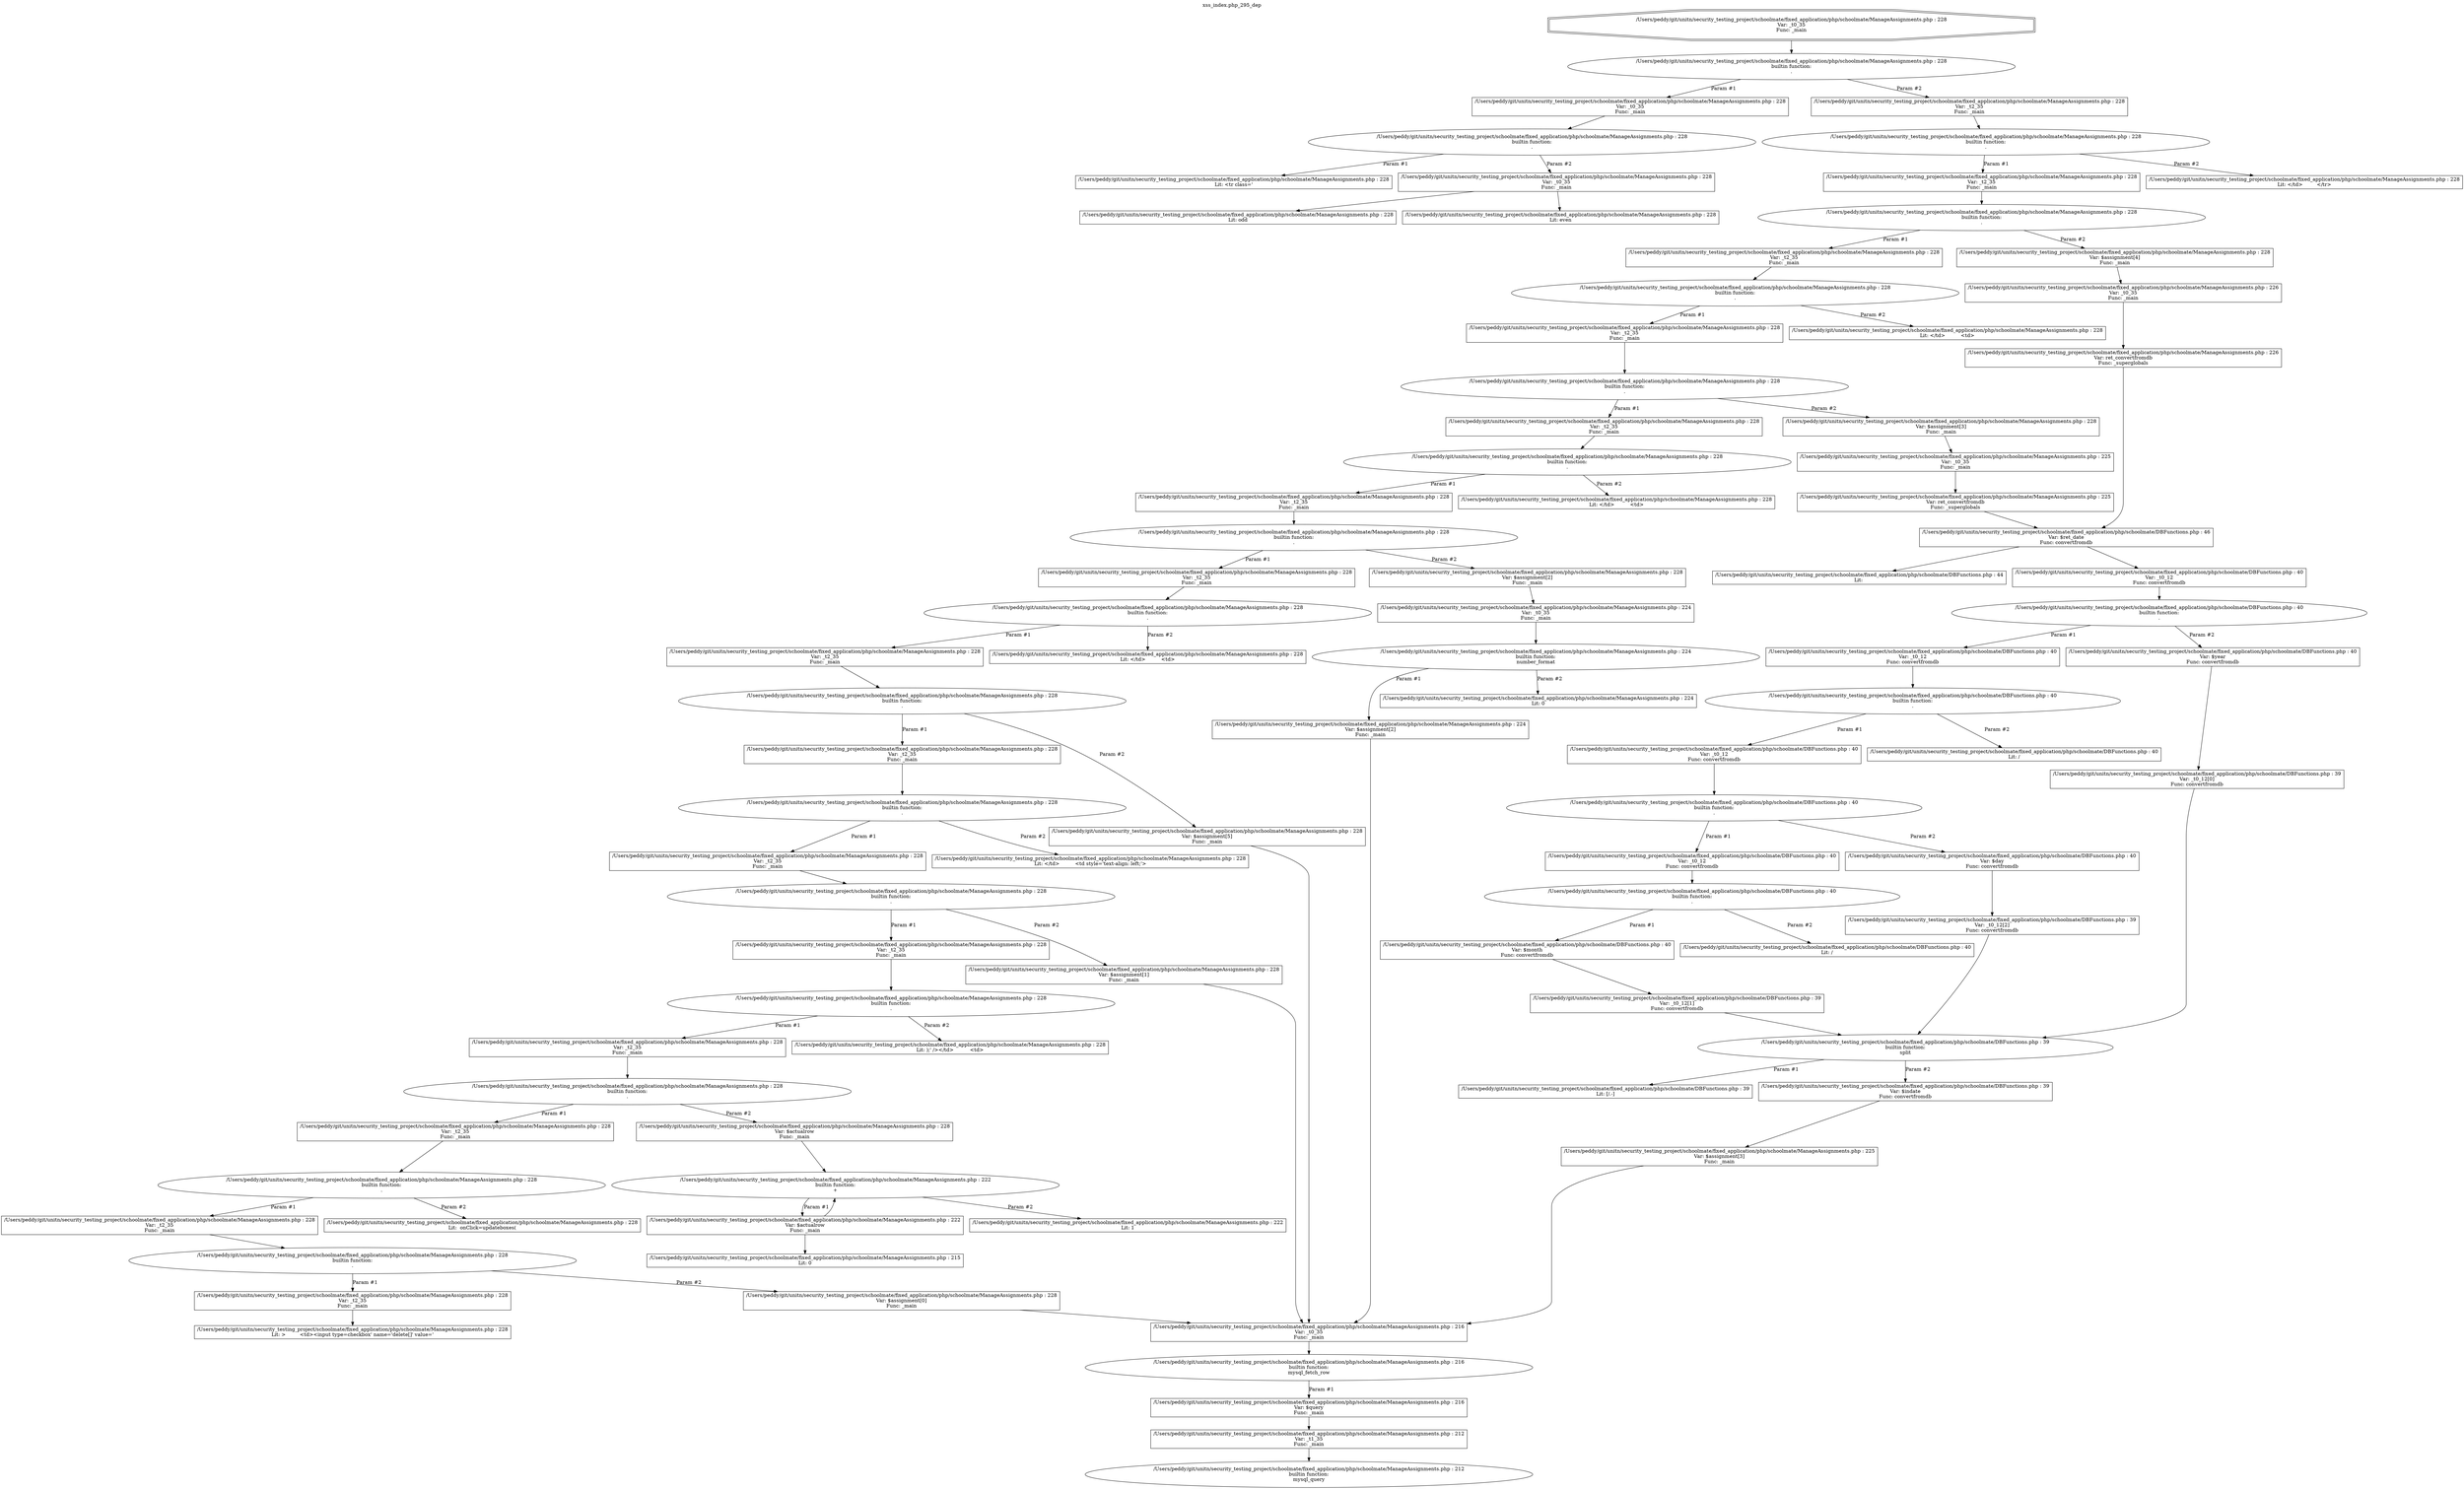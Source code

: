 digraph cfg {
  label="xss_index.php_295_dep";
  labelloc=t;
  n1 [shape=doubleoctagon, label="/Users/peddy/git/unitn/security_testing_project/schoolmate/fixed_application/php/schoolmate/ManageAssignments.php : 228\nVar: _t0_35\nFunc: _main\n"];
  n2 [shape=ellipse, label="/Users/peddy/git/unitn/security_testing_project/schoolmate/fixed_application/php/schoolmate/ManageAssignments.php : 228\nbuiltin function:\n.\n"];
  n3 [shape=box, label="/Users/peddy/git/unitn/security_testing_project/schoolmate/fixed_application/php/schoolmate/ManageAssignments.php : 228\nVar: _t0_35\nFunc: _main\n"];
  n4 [shape=ellipse, label="/Users/peddy/git/unitn/security_testing_project/schoolmate/fixed_application/php/schoolmate/ManageAssignments.php : 228\nbuiltin function:\n.\n"];
  n5 [shape=box, label="/Users/peddy/git/unitn/security_testing_project/schoolmate/fixed_application/php/schoolmate/ManageAssignments.php : 228\nLit: <tr class='\n"];
  n6 [shape=box, label="/Users/peddy/git/unitn/security_testing_project/schoolmate/fixed_application/php/schoolmate/ManageAssignments.php : 228\nVar: _t0_35\nFunc: _main\n"];
  n7 [shape=box, label="/Users/peddy/git/unitn/security_testing_project/schoolmate/fixed_application/php/schoolmate/ManageAssignments.php : 228\nLit: odd\n"];
  n8 [shape=box, label="/Users/peddy/git/unitn/security_testing_project/schoolmate/fixed_application/php/schoolmate/ManageAssignments.php : 228\nLit: even\n"];
  n9 [shape=box, label="/Users/peddy/git/unitn/security_testing_project/schoolmate/fixed_application/php/schoolmate/ManageAssignments.php : 228\nVar: _t2_35\nFunc: _main\n"];
  n10 [shape=ellipse, label="/Users/peddy/git/unitn/security_testing_project/schoolmate/fixed_application/php/schoolmate/ManageAssignments.php : 228\nbuiltin function:\n.\n"];
  n11 [shape=box, label="/Users/peddy/git/unitn/security_testing_project/schoolmate/fixed_application/php/schoolmate/ManageAssignments.php : 228\nVar: _t2_35\nFunc: _main\n"];
  n12 [shape=ellipse, label="/Users/peddy/git/unitn/security_testing_project/schoolmate/fixed_application/php/schoolmate/ManageAssignments.php : 228\nbuiltin function:\n.\n"];
  n13 [shape=box, label="/Users/peddy/git/unitn/security_testing_project/schoolmate/fixed_application/php/schoolmate/ManageAssignments.php : 228\nVar: _t2_35\nFunc: _main\n"];
  n14 [shape=ellipse, label="/Users/peddy/git/unitn/security_testing_project/schoolmate/fixed_application/php/schoolmate/ManageAssignments.php : 228\nbuiltin function:\n.\n"];
  n15 [shape=box, label="/Users/peddy/git/unitn/security_testing_project/schoolmate/fixed_application/php/schoolmate/ManageAssignments.php : 228\nVar: _t2_35\nFunc: _main\n"];
  n16 [shape=ellipse, label="/Users/peddy/git/unitn/security_testing_project/schoolmate/fixed_application/php/schoolmate/ManageAssignments.php : 228\nbuiltin function:\n.\n"];
  n17 [shape=box, label="/Users/peddy/git/unitn/security_testing_project/schoolmate/fixed_application/php/schoolmate/ManageAssignments.php : 228\nVar: _t2_35\nFunc: _main\n"];
  n18 [shape=ellipse, label="/Users/peddy/git/unitn/security_testing_project/schoolmate/fixed_application/php/schoolmate/ManageAssignments.php : 228\nbuiltin function:\n.\n"];
  n19 [shape=box, label="/Users/peddy/git/unitn/security_testing_project/schoolmate/fixed_application/php/schoolmate/ManageAssignments.php : 228\nVar: _t2_35\nFunc: _main\n"];
  n20 [shape=ellipse, label="/Users/peddy/git/unitn/security_testing_project/schoolmate/fixed_application/php/schoolmate/ManageAssignments.php : 228\nbuiltin function:\n.\n"];
  n21 [shape=box, label="/Users/peddy/git/unitn/security_testing_project/schoolmate/fixed_application/php/schoolmate/ManageAssignments.php : 228\nVar: _t2_35\nFunc: _main\n"];
  n22 [shape=ellipse, label="/Users/peddy/git/unitn/security_testing_project/schoolmate/fixed_application/php/schoolmate/ManageAssignments.php : 228\nbuiltin function:\n.\n"];
  n23 [shape=box, label="/Users/peddy/git/unitn/security_testing_project/schoolmate/fixed_application/php/schoolmate/ManageAssignments.php : 228\nVar: _t2_35\nFunc: _main\n"];
  n24 [shape=ellipse, label="/Users/peddy/git/unitn/security_testing_project/schoolmate/fixed_application/php/schoolmate/ManageAssignments.php : 228\nbuiltin function:\n.\n"];
  n25 [shape=box, label="/Users/peddy/git/unitn/security_testing_project/schoolmate/fixed_application/php/schoolmate/ManageAssignments.php : 228\nVar: _t2_35\nFunc: _main\n"];
  n26 [shape=ellipse, label="/Users/peddy/git/unitn/security_testing_project/schoolmate/fixed_application/php/schoolmate/ManageAssignments.php : 228\nbuiltin function:\n.\n"];
  n27 [shape=box, label="/Users/peddy/git/unitn/security_testing_project/schoolmate/fixed_application/php/schoolmate/ManageAssignments.php : 228\nVar: _t2_35\nFunc: _main\n"];
  n28 [shape=ellipse, label="/Users/peddy/git/unitn/security_testing_project/schoolmate/fixed_application/php/schoolmate/ManageAssignments.php : 228\nbuiltin function:\n.\n"];
  n29 [shape=box, label="/Users/peddy/git/unitn/security_testing_project/schoolmate/fixed_application/php/schoolmate/ManageAssignments.php : 228\nVar: _t2_35\nFunc: _main\n"];
  n30 [shape=ellipse, label="/Users/peddy/git/unitn/security_testing_project/schoolmate/fixed_application/php/schoolmate/ManageAssignments.php : 228\nbuiltin function:\n.\n"];
  n31 [shape=box, label="/Users/peddy/git/unitn/security_testing_project/schoolmate/fixed_application/php/schoolmate/ManageAssignments.php : 228\nVar: _t2_35\nFunc: _main\n"];
  n32 [shape=ellipse, label="/Users/peddy/git/unitn/security_testing_project/schoolmate/fixed_application/php/schoolmate/ManageAssignments.php : 228\nbuiltin function:\n.\n"];
  n33 [shape=box, label="/Users/peddy/git/unitn/security_testing_project/schoolmate/fixed_application/php/schoolmate/ManageAssignments.php : 228\nVar: _t2_35\nFunc: _main\n"];
  n34 [shape=ellipse, label="/Users/peddy/git/unitn/security_testing_project/schoolmate/fixed_application/php/schoolmate/ManageAssignments.php : 228\nbuiltin function:\n.\n"];
  n35 [shape=box, label="/Users/peddy/git/unitn/security_testing_project/schoolmate/fixed_application/php/schoolmate/ManageAssignments.php : 228\nVar: _t2_35\nFunc: _main\n"];
  n36 [shape=ellipse, label="/Users/peddy/git/unitn/security_testing_project/schoolmate/fixed_application/php/schoolmate/ManageAssignments.php : 228\nbuiltin function:\n.\n"];
  n37 [shape=box, label="/Users/peddy/git/unitn/security_testing_project/schoolmate/fixed_application/php/schoolmate/ManageAssignments.php : 228\nVar: _t2_35\nFunc: _main\n"];
  n38 [shape=box, label="/Users/peddy/git/unitn/security_testing_project/schoolmate/fixed_application/php/schoolmate/ManageAssignments.php : 228\nLit: >	  <td><input type=checkbox' name='delete[]' value='\n"];
  n39 [shape=box, label="/Users/peddy/git/unitn/security_testing_project/schoolmate/fixed_application/php/schoolmate/ManageAssignments.php : 228\nVar: $assignment[0]\nFunc: _main\n"];
  n40 [shape=box, label="/Users/peddy/git/unitn/security_testing_project/schoolmate/fixed_application/php/schoolmate/ManageAssignments.php : 216\nVar: _t0_35\nFunc: _main\n"];
  n41 [shape=ellipse, label="/Users/peddy/git/unitn/security_testing_project/schoolmate/fixed_application/php/schoolmate/ManageAssignments.php : 216\nbuiltin function:\nmysql_fetch_row\n"];
  n42 [shape=box, label="/Users/peddy/git/unitn/security_testing_project/schoolmate/fixed_application/php/schoolmate/ManageAssignments.php : 216\nVar: $query\nFunc: _main\n"];
  n43 [shape=box, label="/Users/peddy/git/unitn/security_testing_project/schoolmate/fixed_application/php/schoolmate/ManageAssignments.php : 212\nVar: _t1_35\nFunc: _main\n"];
  n44 [shape=ellipse, label="/Users/peddy/git/unitn/security_testing_project/schoolmate/fixed_application/php/schoolmate/ManageAssignments.php : 212\nbuiltin function:\nmysql_query\n"];
  n45 [shape=box, label="/Users/peddy/git/unitn/security_testing_project/schoolmate/fixed_application/php/schoolmate/ManageAssignments.php : 228\nLit:  onClick=updateboxes(\n"];
  n46 [shape=box, label="/Users/peddy/git/unitn/security_testing_project/schoolmate/fixed_application/php/schoolmate/ManageAssignments.php : 228\nVar: $actualrow\nFunc: _main\n"];
  n47 [shape=ellipse, label="/Users/peddy/git/unitn/security_testing_project/schoolmate/fixed_application/php/schoolmate/ManageAssignments.php : 222\nbuiltin function:\n+\n"];
  n48 [shape=box, label="/Users/peddy/git/unitn/security_testing_project/schoolmate/fixed_application/php/schoolmate/ManageAssignments.php : 222\nVar: $actualrow\nFunc: _main\n"];
  n49 [shape=box, label="/Users/peddy/git/unitn/security_testing_project/schoolmate/fixed_application/php/schoolmate/ManageAssignments.php : 215\nLit: 0\n"];
  n50 [shape=box, label="/Users/peddy/git/unitn/security_testing_project/schoolmate/fixed_application/php/schoolmate/ManageAssignments.php : 222\nLit: 1\n"];
  n51 [shape=box, label="/Users/peddy/git/unitn/security_testing_project/schoolmate/fixed_application/php/schoolmate/ManageAssignments.php : 228\nLit: );' /></td>	  <td>\n"];
  n52 [shape=box, label="/Users/peddy/git/unitn/security_testing_project/schoolmate/fixed_application/php/schoolmate/ManageAssignments.php : 228\nVar: $assignment[1]\nFunc: _main\n"];
  n53 [shape=box, label="/Users/peddy/git/unitn/security_testing_project/schoolmate/fixed_application/php/schoolmate/ManageAssignments.php : 228\nLit: </td>	  <td style='text-align: left;'>\n"];
  n54 [shape=box, label="/Users/peddy/git/unitn/security_testing_project/schoolmate/fixed_application/php/schoolmate/ManageAssignments.php : 228\nVar: $assignment[5]\nFunc: _main\n"];
  n55 [shape=box, label="/Users/peddy/git/unitn/security_testing_project/schoolmate/fixed_application/php/schoolmate/ManageAssignments.php : 228\nLit: </td>	  <td>\n"];
  n56 [shape=box, label="/Users/peddy/git/unitn/security_testing_project/schoolmate/fixed_application/php/schoolmate/ManageAssignments.php : 228\nVar: $assignment[2]\nFunc: _main\n"];
  n57 [shape=box, label="/Users/peddy/git/unitn/security_testing_project/schoolmate/fixed_application/php/schoolmate/ManageAssignments.php : 224\nVar: _t0_35\nFunc: _main\n"];
  n58 [shape=ellipse, label="/Users/peddy/git/unitn/security_testing_project/schoolmate/fixed_application/php/schoolmate/ManageAssignments.php : 224\nbuiltin function:\nnumber_format\n"];
  n59 [shape=box, label="/Users/peddy/git/unitn/security_testing_project/schoolmate/fixed_application/php/schoolmate/ManageAssignments.php : 224\nVar: $assignment[2]\nFunc: _main\n"];
  n60 [shape=box, label="/Users/peddy/git/unitn/security_testing_project/schoolmate/fixed_application/php/schoolmate/ManageAssignments.php : 224\nLit: 0\n"];
  n61 [shape=box, label="/Users/peddy/git/unitn/security_testing_project/schoolmate/fixed_application/php/schoolmate/ManageAssignments.php : 228\nLit: </td>	  <td>\n"];
  n62 [shape=box, label="/Users/peddy/git/unitn/security_testing_project/schoolmate/fixed_application/php/schoolmate/ManageAssignments.php : 228\nVar: $assignment[3]\nFunc: _main\n"];
  n63 [shape=box, label="/Users/peddy/git/unitn/security_testing_project/schoolmate/fixed_application/php/schoolmate/ManageAssignments.php : 225\nVar: _t0_35\nFunc: _main\n"];
  n64 [shape=box, label="/Users/peddy/git/unitn/security_testing_project/schoolmate/fixed_application/php/schoolmate/ManageAssignments.php : 225\nVar: ret_convertfromdb\nFunc: _superglobals\n"];
  n65 [shape=box, label="/Users/peddy/git/unitn/security_testing_project/schoolmate/fixed_application/php/schoolmate/DBFunctions.php : 46\nVar: $ret_date\nFunc: convertfromdb\n"];
  n66 [shape=box, label="/Users/peddy/git/unitn/security_testing_project/schoolmate/fixed_application/php/schoolmate/DBFunctions.php : 44\nLit: \n"];
  n67 [shape=box, label="/Users/peddy/git/unitn/security_testing_project/schoolmate/fixed_application/php/schoolmate/DBFunctions.php : 40\nVar: _t0_12\nFunc: convertfromdb\n"];
  n68 [shape=ellipse, label="/Users/peddy/git/unitn/security_testing_project/schoolmate/fixed_application/php/schoolmate/DBFunctions.php : 40\nbuiltin function:\n.\n"];
  n69 [shape=box, label="/Users/peddy/git/unitn/security_testing_project/schoolmate/fixed_application/php/schoolmate/DBFunctions.php : 40\nVar: _t0_12\nFunc: convertfromdb\n"];
  n70 [shape=ellipse, label="/Users/peddy/git/unitn/security_testing_project/schoolmate/fixed_application/php/schoolmate/DBFunctions.php : 40\nbuiltin function:\n.\n"];
  n71 [shape=box, label="/Users/peddy/git/unitn/security_testing_project/schoolmate/fixed_application/php/schoolmate/DBFunctions.php : 40\nVar: _t0_12\nFunc: convertfromdb\n"];
  n72 [shape=ellipse, label="/Users/peddy/git/unitn/security_testing_project/schoolmate/fixed_application/php/schoolmate/DBFunctions.php : 40\nbuiltin function:\n.\n"];
  n73 [shape=box, label="/Users/peddy/git/unitn/security_testing_project/schoolmate/fixed_application/php/schoolmate/DBFunctions.php : 40\nVar: _t0_12\nFunc: convertfromdb\n"];
  n74 [shape=ellipse, label="/Users/peddy/git/unitn/security_testing_project/schoolmate/fixed_application/php/schoolmate/DBFunctions.php : 40\nbuiltin function:\n.\n"];
  n75 [shape=box, label="/Users/peddy/git/unitn/security_testing_project/schoolmate/fixed_application/php/schoolmate/DBFunctions.php : 40\nVar: $month\nFunc: convertfromdb\n"];
  n76 [shape=box, label="/Users/peddy/git/unitn/security_testing_project/schoolmate/fixed_application/php/schoolmate/DBFunctions.php : 39\nVar: _t0_12[1]\nFunc: convertfromdb\n"];
  n77 [shape=ellipse, label="/Users/peddy/git/unitn/security_testing_project/schoolmate/fixed_application/php/schoolmate/DBFunctions.php : 39\nbuiltin function:\nsplit\n"];
  n78 [shape=box, label="/Users/peddy/git/unitn/security_testing_project/schoolmate/fixed_application/php/schoolmate/DBFunctions.php : 39\nLit: [/.-]\n"];
  n79 [shape=box, label="/Users/peddy/git/unitn/security_testing_project/schoolmate/fixed_application/php/schoolmate/DBFunctions.php : 39\nVar: $indate\nFunc: convertfromdb\n"];
  n80 [shape=box, label="/Users/peddy/git/unitn/security_testing_project/schoolmate/fixed_application/php/schoolmate/ManageAssignments.php : 225\nVar: $assignment[3]\nFunc: _main\n"];
  n81 [shape=box, label="/Users/peddy/git/unitn/security_testing_project/schoolmate/fixed_application/php/schoolmate/DBFunctions.php : 40\nLit: /\n"];
  n82 [shape=box, label="/Users/peddy/git/unitn/security_testing_project/schoolmate/fixed_application/php/schoolmate/DBFunctions.php : 40\nVar: $day\nFunc: convertfromdb\n"];
  n83 [shape=box, label="/Users/peddy/git/unitn/security_testing_project/schoolmate/fixed_application/php/schoolmate/DBFunctions.php : 39\nVar: _t0_12[2]\nFunc: convertfromdb\n"];
  n84 [shape=box, label="/Users/peddy/git/unitn/security_testing_project/schoolmate/fixed_application/php/schoolmate/DBFunctions.php : 40\nLit: /\n"];
  n85 [shape=box, label="/Users/peddy/git/unitn/security_testing_project/schoolmate/fixed_application/php/schoolmate/DBFunctions.php : 40\nVar: $year\nFunc: convertfromdb\n"];
  n86 [shape=box, label="/Users/peddy/git/unitn/security_testing_project/schoolmate/fixed_application/php/schoolmate/DBFunctions.php : 39\nVar: _t0_12[0]\nFunc: convertfromdb\n"];
  n87 [shape=box, label="/Users/peddy/git/unitn/security_testing_project/schoolmate/fixed_application/php/schoolmate/ManageAssignments.php : 228\nLit: </td>	  <td>\n"];
  n88 [shape=box, label="/Users/peddy/git/unitn/security_testing_project/schoolmate/fixed_application/php/schoolmate/ManageAssignments.php : 228\nVar: $assignment[4]\nFunc: _main\n"];
  n89 [shape=box, label="/Users/peddy/git/unitn/security_testing_project/schoolmate/fixed_application/php/schoolmate/ManageAssignments.php : 226\nVar: _t0_35\nFunc: _main\n"];
  n90 [shape=box, label="/Users/peddy/git/unitn/security_testing_project/schoolmate/fixed_application/php/schoolmate/ManageAssignments.php : 226\nVar: ret_convertfromdb\nFunc: _superglobals\n"];
  n91 [shape=box, label="/Users/peddy/git/unitn/security_testing_project/schoolmate/fixed_application/php/schoolmate/ManageAssignments.php : 228\nLit: </td>	 </tr>\n"];
  n1 -> n2;
  n3 -> n4;
  n4 -> n5[label="Param #1"];
  n4 -> n6[label="Param #2"];
  n6 -> n7;
  n6 -> n8;
  n2 -> n3[label="Param #1"];
  n2 -> n9[label="Param #2"];
  n9 -> n10;
  n11 -> n12;
  n13 -> n14;
  n15 -> n16;
  n17 -> n18;
  n19 -> n20;
  n21 -> n22;
  n23 -> n24;
  n25 -> n26;
  n27 -> n28;
  n29 -> n30;
  n31 -> n32;
  n33 -> n34;
  n35 -> n36;
  n37 -> n38;
  n36 -> n37[label="Param #1"];
  n36 -> n39[label="Param #2"];
  n40 -> n41;
  n43 -> n44;
  n42 -> n43;
  n41 -> n42[label="Param #1"];
  n39 -> n40;
  n34 -> n35[label="Param #1"];
  n34 -> n45[label="Param #2"];
  n32 -> n33[label="Param #1"];
  n32 -> n46[label="Param #2"];
  n46 -> n47;
  n48 -> n47;
  n48 -> n49;
  n47 -> n48[label="Param #1"];
  n47 -> n50[label="Param #2"];
  n30 -> n31[label="Param #1"];
  n30 -> n51[label="Param #2"];
  n28 -> n29[label="Param #1"];
  n28 -> n52[label="Param #2"];
  n52 -> n40;
  n26 -> n27[label="Param #1"];
  n26 -> n53[label="Param #2"];
  n24 -> n25[label="Param #1"];
  n24 -> n54[label="Param #2"];
  n54 -> n40;
  n22 -> n23[label="Param #1"];
  n22 -> n55[label="Param #2"];
  n20 -> n21[label="Param #1"];
  n20 -> n56[label="Param #2"];
  n57 -> n58;
  n59 -> n40;
  n58 -> n59[label="Param #1"];
  n58 -> n60[label="Param #2"];
  n56 -> n57;
  n18 -> n19[label="Param #1"];
  n18 -> n61[label="Param #2"];
  n16 -> n17[label="Param #1"];
  n16 -> n62[label="Param #2"];
  n65 -> n66;
  n65 -> n67;
  n67 -> n68;
  n69 -> n70;
  n71 -> n72;
  n73 -> n74;
  n76 -> n77;
  n77 -> n78[label="Param #1"];
  n77 -> n79[label="Param #2"];
  n80 -> n40;
  n79 -> n80;
  n75 -> n76;
  n74 -> n75[label="Param #1"];
  n74 -> n81[label="Param #2"];
  n72 -> n73[label="Param #1"];
  n72 -> n82[label="Param #2"];
  n83 -> n77;
  n82 -> n83;
  n70 -> n71[label="Param #1"];
  n70 -> n84[label="Param #2"];
  n68 -> n69[label="Param #1"];
  n68 -> n85[label="Param #2"];
  n86 -> n77;
  n85 -> n86;
  n64 -> n65;
  n63 -> n64;
  n62 -> n63;
  n14 -> n15[label="Param #1"];
  n14 -> n87[label="Param #2"];
  n12 -> n13[label="Param #1"];
  n12 -> n88[label="Param #2"];
  n90 -> n65;
  n89 -> n90;
  n88 -> n89;
  n10 -> n11[label="Param #1"];
  n10 -> n91[label="Param #2"];
}
